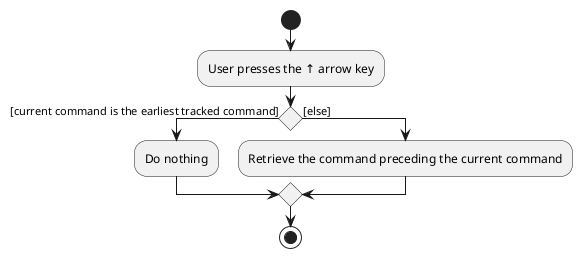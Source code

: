 @startuml
start
:User presses the ↑ arrow key;
If () then ([current command is the earliest tracked command])
    :Do nothing;
else ([else])
    :Retrieve the command preceding the current command;
endif
stop
@enduml
